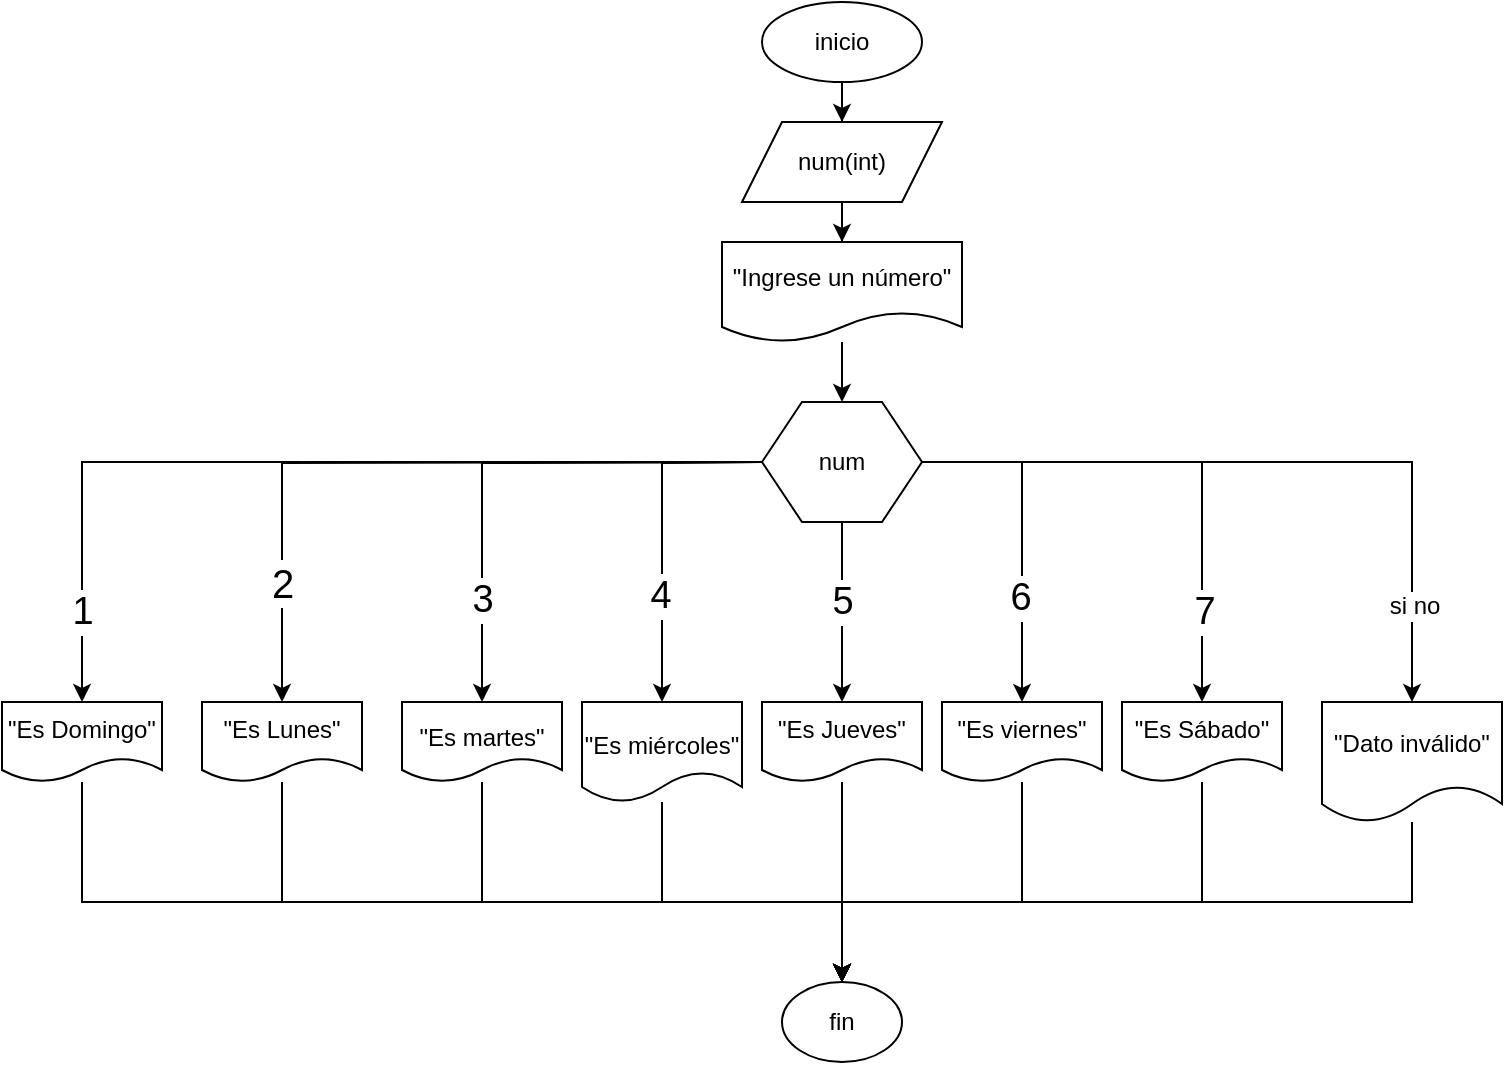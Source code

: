 <mxfile version="20.3.7" type="github">
  <diagram id="Vxs5D-S-iRaeebPqoAX_" name="Página-1">
    <mxGraphModel dx="1730" dy="761" grid="1" gridSize="10" guides="1" tooltips="1" connect="1" arrows="1" fold="1" page="1" pageScale="1" pageWidth="827" pageHeight="1169" math="0" shadow="0">
      <root>
        <mxCell id="0" />
        <mxCell id="1" parent="0" />
        <mxCell id="tYt8t4PUDx4Q9j9jgfly-3" value="" style="edgeStyle=orthogonalEdgeStyle;rounded=0;orthogonalLoop=1;jettySize=auto;html=1;" edge="1" parent="1" source="tYt8t4PUDx4Q9j9jgfly-1" target="tYt8t4PUDx4Q9j9jgfly-2">
          <mxGeometry relative="1" as="geometry" />
        </mxCell>
        <mxCell id="tYt8t4PUDx4Q9j9jgfly-1" value="inicio" style="ellipse;whiteSpace=wrap;html=1;" vertex="1" parent="1">
          <mxGeometry x="360" y="30" width="80" height="40" as="geometry" />
        </mxCell>
        <mxCell id="tYt8t4PUDx4Q9j9jgfly-7" value="" style="edgeStyle=orthogonalEdgeStyle;rounded=0;orthogonalLoop=1;jettySize=auto;html=1;" edge="1" parent="1" source="tYt8t4PUDx4Q9j9jgfly-2" target="tYt8t4PUDx4Q9j9jgfly-6">
          <mxGeometry relative="1" as="geometry" />
        </mxCell>
        <mxCell id="tYt8t4PUDx4Q9j9jgfly-2" value="num(int)" style="shape=parallelogram;perimeter=parallelogramPerimeter;whiteSpace=wrap;html=1;fixedSize=1;" vertex="1" parent="1">
          <mxGeometry x="350" y="90" width="100" height="40" as="geometry" />
        </mxCell>
        <mxCell id="tYt8t4PUDx4Q9j9jgfly-13" value="" style="edgeStyle=orthogonalEdgeStyle;rounded=0;orthogonalLoop=1;jettySize=auto;html=1;entryX=0.5;entryY=0;entryDx=0;entryDy=0;" edge="1" parent="1" source="tYt8t4PUDx4Q9j9jgfly-6" target="tYt8t4PUDx4Q9j9jgfly-31">
          <mxGeometry relative="1" as="geometry">
            <mxPoint x="400.034" y="220.034" as="targetPoint" />
          </mxGeometry>
        </mxCell>
        <mxCell id="tYt8t4PUDx4Q9j9jgfly-6" value="&quot;Ingrese un número&quot;" style="shape=document;whiteSpace=wrap;html=1;boundedLbl=1;" vertex="1" parent="1">
          <mxGeometry x="340" y="150" width="120" height="50" as="geometry" />
        </mxCell>
        <mxCell id="tYt8t4PUDx4Q9j9jgfly-15" value="" style="edgeStyle=orthogonalEdgeStyle;rounded=0;orthogonalLoop=1;jettySize=auto;html=1;entryX=0.5;entryY=0;entryDx=0;entryDy=0;" edge="1" parent="1" target="tYt8t4PUDx4Q9j9jgfly-28">
          <mxGeometry relative="1" as="geometry">
            <mxPoint x="360.034" y="260.034" as="sourcePoint" />
            <mxPoint x="120.034" y="360" as="targetPoint" />
          </mxGeometry>
        </mxCell>
        <mxCell id="tYt8t4PUDx4Q9j9jgfly-30" value="2" style="edgeLabel;html=1;align=center;verticalAlign=middle;resizable=0;points=[];fontSize=20;" vertex="1" connectable="0" parent="tYt8t4PUDx4Q9j9jgfly-15">
          <mxGeometry x="0.722" y="-1" relative="1" as="geometry">
            <mxPoint x="1" y="-10" as="offset" />
          </mxGeometry>
        </mxCell>
        <mxCell id="tYt8t4PUDx4Q9j9jgfly-17" value="" style="edgeStyle=orthogonalEdgeStyle;rounded=0;orthogonalLoop=1;jettySize=auto;html=1;" edge="1" parent="1" target="tYt8t4PUDx4Q9j9jgfly-32">
          <mxGeometry relative="1" as="geometry">
            <mxPoint x="360.034" y="260.034" as="sourcePoint" />
            <mxPoint x="220.034" y="360" as="targetPoint" />
          </mxGeometry>
        </mxCell>
        <mxCell id="tYt8t4PUDx4Q9j9jgfly-45" value="3" style="edgeLabel;html=1;align=center;verticalAlign=middle;resizable=0;points=[];fontSize=19;" vertex="1" connectable="0" parent="tYt8t4PUDx4Q9j9jgfly-17">
          <mxGeometry x="0.606" relative="1" as="geometry">
            <mxPoint as="offset" />
          </mxGeometry>
        </mxCell>
        <mxCell id="tYt8t4PUDx4Q9j9jgfly-19" value="" style="edgeStyle=orthogonalEdgeStyle;rounded=0;orthogonalLoop=1;jettySize=auto;html=1;entryX=0.5;entryY=0;entryDx=0;entryDy=0;" edge="1" parent="1" target="tYt8t4PUDx4Q9j9jgfly-33">
          <mxGeometry relative="1" as="geometry">
            <mxPoint x="360.034" y="260.034" as="sourcePoint" />
            <mxPoint x="310.034" y="360" as="targetPoint" />
          </mxGeometry>
        </mxCell>
        <mxCell id="tYt8t4PUDx4Q9j9jgfly-46" value="4" style="edgeLabel;html=1;align=center;verticalAlign=middle;resizable=0;points=[];fontSize=19;" vertex="1" connectable="0" parent="tYt8t4PUDx4Q9j9jgfly-19">
          <mxGeometry x="0.369" y="-1" relative="1" as="geometry">
            <mxPoint as="offset" />
          </mxGeometry>
        </mxCell>
        <mxCell id="tYt8t4PUDx4Q9j9jgfly-21" value="" style="edgeStyle=orthogonalEdgeStyle;rounded=0;orthogonalLoop=1;jettySize=auto;html=1;exitX=0.5;exitY=1;exitDx=0;exitDy=0;entryX=0.5;entryY=0;entryDx=0;entryDy=0;" edge="1" parent="1" source="tYt8t4PUDx4Q9j9jgfly-31" target="tYt8t4PUDx4Q9j9jgfly-34">
          <mxGeometry relative="1" as="geometry">
            <mxPoint x="400" y="300" as="sourcePoint" />
            <mxPoint x="400" y="360" as="targetPoint" />
          </mxGeometry>
        </mxCell>
        <mxCell id="tYt8t4PUDx4Q9j9jgfly-47" value="5" style="edgeLabel;html=1;align=center;verticalAlign=middle;resizable=0;points=[];fontSize=19;" vertex="1" connectable="0" parent="tYt8t4PUDx4Q9j9jgfly-21">
          <mxGeometry x="-0.111" relative="1" as="geometry">
            <mxPoint as="offset" />
          </mxGeometry>
        </mxCell>
        <mxCell id="tYt8t4PUDx4Q9j9jgfly-54" style="edgeStyle=orthogonalEdgeStyle;rounded=0;orthogonalLoop=1;jettySize=auto;html=1;entryX=0.5;entryY=0;entryDx=0;entryDy=0;fontSize=19;" edge="1" parent="1" source="tYt8t4PUDx4Q9j9jgfly-28" target="tYt8t4PUDx4Q9j9jgfly-51">
          <mxGeometry relative="1" as="geometry">
            <Array as="points">
              <mxPoint x="120" y="480" />
              <mxPoint x="400" y="480" />
            </Array>
          </mxGeometry>
        </mxCell>
        <mxCell id="tYt8t4PUDx4Q9j9jgfly-28" value="&quot;Es Lunes&quot;" style="shape=document;whiteSpace=wrap;html=1;boundedLbl=1;" vertex="1" parent="1">
          <mxGeometry x="80" y="380" width="80" height="40" as="geometry" />
        </mxCell>
        <mxCell id="tYt8t4PUDx4Q9j9jgfly-36" value="" style="edgeStyle=orthogonalEdgeStyle;rounded=0;orthogonalLoop=1;jettySize=auto;html=1;fontSize=12;" edge="1" parent="1" source="tYt8t4PUDx4Q9j9jgfly-31" target="tYt8t4PUDx4Q9j9jgfly-35">
          <mxGeometry relative="1" as="geometry" />
        </mxCell>
        <mxCell id="tYt8t4PUDx4Q9j9jgfly-48" value="6" style="edgeLabel;html=1;align=center;verticalAlign=middle;resizable=0;points=[];fontSize=19;" vertex="1" connectable="0" parent="tYt8t4PUDx4Q9j9jgfly-36">
          <mxGeometry x="0.388" y="-1" relative="1" as="geometry">
            <mxPoint as="offset" />
          </mxGeometry>
        </mxCell>
        <mxCell id="tYt8t4PUDx4Q9j9jgfly-38" value="" style="edgeStyle=orthogonalEdgeStyle;rounded=0;orthogonalLoop=1;jettySize=auto;html=1;fontSize=12;entryX=0.5;entryY=0;entryDx=0;entryDy=0;" edge="1" parent="1" source="tYt8t4PUDx4Q9j9jgfly-31" target="tYt8t4PUDx4Q9j9jgfly-39">
          <mxGeometry relative="1" as="geometry">
            <mxPoint x="610.034" y="375" as="targetPoint" />
          </mxGeometry>
        </mxCell>
        <mxCell id="tYt8t4PUDx4Q9j9jgfly-49" value="7" style="edgeLabel;html=1;align=center;verticalAlign=middle;resizable=0;points=[];fontSize=19;" vertex="1" connectable="0" parent="tYt8t4PUDx4Q9j9jgfly-38">
          <mxGeometry x="0.649" y="1" relative="1" as="geometry">
            <mxPoint as="offset" />
          </mxGeometry>
        </mxCell>
        <mxCell id="tYt8t4PUDx4Q9j9jgfly-41" style="edgeStyle=orthogonalEdgeStyle;rounded=0;orthogonalLoop=1;jettySize=auto;html=1;entryX=0.5;entryY=0;entryDx=0;entryDy=0;fontSize=12;" edge="1" parent="1" source="tYt8t4PUDx4Q9j9jgfly-31" target="tYt8t4PUDx4Q9j9jgfly-40">
          <mxGeometry relative="1" as="geometry" />
        </mxCell>
        <mxCell id="tYt8t4PUDx4Q9j9jgfly-50" value="si no" style="edgeLabel;html=1;align=center;verticalAlign=middle;resizable=0;points=[];fontSize=12;" vertex="1" connectable="0" parent="tYt8t4PUDx4Q9j9jgfly-41">
          <mxGeometry x="0.737" y="1" relative="1" as="geometry">
            <mxPoint as="offset" />
          </mxGeometry>
        </mxCell>
        <mxCell id="tYt8t4PUDx4Q9j9jgfly-43" style="edgeStyle=orthogonalEdgeStyle;rounded=0;orthogonalLoop=1;jettySize=auto;html=1;entryX=0.5;entryY=0;entryDx=0;entryDy=0;fontSize=12;" edge="1" parent="1" source="tYt8t4PUDx4Q9j9jgfly-31" target="tYt8t4PUDx4Q9j9jgfly-42">
          <mxGeometry relative="1" as="geometry" />
        </mxCell>
        <mxCell id="tYt8t4PUDx4Q9j9jgfly-44" value="1" style="edgeLabel;html=1;align=center;verticalAlign=middle;resizable=0;points=[];fontSize=19;" vertex="1" connectable="0" parent="tYt8t4PUDx4Q9j9jgfly-43">
          <mxGeometry x="0.802" relative="1" as="geometry">
            <mxPoint as="offset" />
          </mxGeometry>
        </mxCell>
        <mxCell id="tYt8t4PUDx4Q9j9jgfly-31" value="num" style="shape=hexagon;perimeter=hexagonPerimeter2;whiteSpace=wrap;html=1;fixedSize=1;fontSize=12;" vertex="1" parent="1">
          <mxGeometry x="360" y="230" width="80" height="60" as="geometry" />
        </mxCell>
        <mxCell id="tYt8t4PUDx4Q9j9jgfly-55" style="edgeStyle=orthogonalEdgeStyle;rounded=0;orthogonalLoop=1;jettySize=auto;html=1;entryX=0.5;entryY=0;entryDx=0;entryDy=0;fontSize=19;" edge="1" parent="1" source="tYt8t4PUDx4Q9j9jgfly-32" target="tYt8t4PUDx4Q9j9jgfly-51">
          <mxGeometry relative="1" as="geometry">
            <Array as="points">
              <mxPoint x="220" y="480" />
              <mxPoint x="400" y="480" />
            </Array>
          </mxGeometry>
        </mxCell>
        <mxCell id="tYt8t4PUDx4Q9j9jgfly-32" value="&lt;font style=&quot;font-size: 12px;&quot;&gt;&quot;Es martes&quot;&lt;/font&gt;" style="shape=document;whiteSpace=wrap;html=1;boundedLbl=1;fontSize=20;" vertex="1" parent="1">
          <mxGeometry x="180.01" y="380" width="79.99" height="40" as="geometry" />
        </mxCell>
        <mxCell id="tYt8t4PUDx4Q9j9jgfly-56" style="edgeStyle=orthogonalEdgeStyle;rounded=0;orthogonalLoop=1;jettySize=auto;html=1;entryX=0.5;entryY=0;entryDx=0;entryDy=0;fontSize=19;" edge="1" parent="1" source="tYt8t4PUDx4Q9j9jgfly-33" target="tYt8t4PUDx4Q9j9jgfly-51">
          <mxGeometry relative="1" as="geometry">
            <Array as="points">
              <mxPoint x="310" y="480" />
              <mxPoint x="400" y="480" />
            </Array>
          </mxGeometry>
        </mxCell>
        <mxCell id="tYt8t4PUDx4Q9j9jgfly-33" value="&lt;font style=&quot;font-size: 12px;&quot;&gt;&quot;Es miércoles&quot;&lt;/font&gt;" style="shape=document;whiteSpace=wrap;html=1;boundedLbl=1;fontSize=20;" vertex="1" parent="1">
          <mxGeometry x="270.01" y="380" width="79.99" height="50" as="geometry" />
        </mxCell>
        <mxCell id="tYt8t4PUDx4Q9j9jgfly-52" value="" style="edgeStyle=orthogonalEdgeStyle;rounded=0;orthogonalLoop=1;jettySize=auto;html=1;fontSize=19;" edge="1" parent="1" source="tYt8t4PUDx4Q9j9jgfly-34" target="tYt8t4PUDx4Q9j9jgfly-51">
          <mxGeometry relative="1" as="geometry" />
        </mxCell>
        <mxCell id="tYt8t4PUDx4Q9j9jgfly-57" style="edgeStyle=orthogonalEdgeStyle;rounded=0;orthogonalLoop=1;jettySize=auto;html=1;entryX=0.5;entryY=0;entryDx=0;entryDy=0;fontSize=19;" edge="1" parent="1" source="tYt8t4PUDx4Q9j9jgfly-34" target="tYt8t4PUDx4Q9j9jgfly-51">
          <mxGeometry relative="1" as="geometry" />
        </mxCell>
        <mxCell id="tYt8t4PUDx4Q9j9jgfly-34" value="&quot;Es Jueves&quot;" style="shape=document;whiteSpace=wrap;html=1;boundedLbl=1;fontSize=12;" vertex="1" parent="1">
          <mxGeometry x="360" y="380" width="80" height="40" as="geometry" />
        </mxCell>
        <mxCell id="tYt8t4PUDx4Q9j9jgfly-58" style="edgeStyle=orthogonalEdgeStyle;rounded=0;orthogonalLoop=1;jettySize=auto;html=1;entryX=0.5;entryY=0;entryDx=0;entryDy=0;fontSize=19;" edge="1" parent="1" source="tYt8t4PUDx4Q9j9jgfly-35" target="tYt8t4PUDx4Q9j9jgfly-51">
          <mxGeometry relative="1" as="geometry">
            <Array as="points">
              <mxPoint x="490" y="480" />
              <mxPoint x="400" y="480" />
            </Array>
          </mxGeometry>
        </mxCell>
        <mxCell id="tYt8t4PUDx4Q9j9jgfly-35" value="&quot;Es viernes&quot;" style="shape=document;whiteSpace=wrap;html=1;boundedLbl=1;" vertex="1" parent="1">
          <mxGeometry x="450" y="380" width="80" height="40" as="geometry" />
        </mxCell>
        <mxCell id="tYt8t4PUDx4Q9j9jgfly-59" style="edgeStyle=orthogonalEdgeStyle;rounded=0;orthogonalLoop=1;jettySize=auto;html=1;entryX=0.5;entryY=0;entryDx=0;entryDy=0;fontSize=19;" edge="1" parent="1" source="tYt8t4PUDx4Q9j9jgfly-39" target="tYt8t4PUDx4Q9j9jgfly-51">
          <mxGeometry relative="1" as="geometry">
            <Array as="points">
              <mxPoint x="580" y="480" />
              <mxPoint x="400" y="480" />
            </Array>
          </mxGeometry>
        </mxCell>
        <mxCell id="tYt8t4PUDx4Q9j9jgfly-39" value="&quot;Es Sábado&quot;" style="shape=document;whiteSpace=wrap;html=1;boundedLbl=1;" vertex="1" parent="1">
          <mxGeometry x="540" y="380" width="80" height="40" as="geometry" />
        </mxCell>
        <mxCell id="tYt8t4PUDx4Q9j9jgfly-60" style="edgeStyle=orthogonalEdgeStyle;rounded=0;orthogonalLoop=1;jettySize=auto;html=1;entryX=0.5;entryY=0;entryDx=0;entryDy=0;fontSize=19;" edge="1" parent="1" source="tYt8t4PUDx4Q9j9jgfly-40" target="tYt8t4PUDx4Q9j9jgfly-51">
          <mxGeometry relative="1" as="geometry">
            <Array as="points">
              <mxPoint x="685" y="480" />
              <mxPoint x="400" y="480" />
            </Array>
          </mxGeometry>
        </mxCell>
        <mxCell id="tYt8t4PUDx4Q9j9jgfly-40" value="&quot;Dato inválido&quot;" style="shape=document;whiteSpace=wrap;html=1;boundedLbl=1;fontSize=12;" vertex="1" parent="1">
          <mxGeometry x="640" y="380" width="90" height="60" as="geometry" />
        </mxCell>
        <mxCell id="tYt8t4PUDx4Q9j9jgfly-53" style="edgeStyle=orthogonalEdgeStyle;rounded=0;orthogonalLoop=1;jettySize=auto;html=1;entryX=0.5;entryY=0;entryDx=0;entryDy=0;fontSize=19;" edge="1" parent="1" source="tYt8t4PUDx4Q9j9jgfly-42" target="tYt8t4PUDx4Q9j9jgfly-51">
          <mxGeometry relative="1" as="geometry">
            <Array as="points">
              <mxPoint x="20" y="480" />
              <mxPoint x="400" y="480" />
            </Array>
          </mxGeometry>
        </mxCell>
        <mxCell id="tYt8t4PUDx4Q9j9jgfly-42" value="&quot;Es Domingo&quot;" style="shape=document;whiteSpace=wrap;html=1;boundedLbl=1;" vertex="1" parent="1">
          <mxGeometry x="-20" y="380" width="80" height="40" as="geometry" />
        </mxCell>
        <mxCell id="tYt8t4PUDx4Q9j9jgfly-51" value="fin" style="ellipse;whiteSpace=wrap;html=1;" vertex="1" parent="1">
          <mxGeometry x="370" y="520" width="60" height="40" as="geometry" />
        </mxCell>
      </root>
    </mxGraphModel>
  </diagram>
</mxfile>
